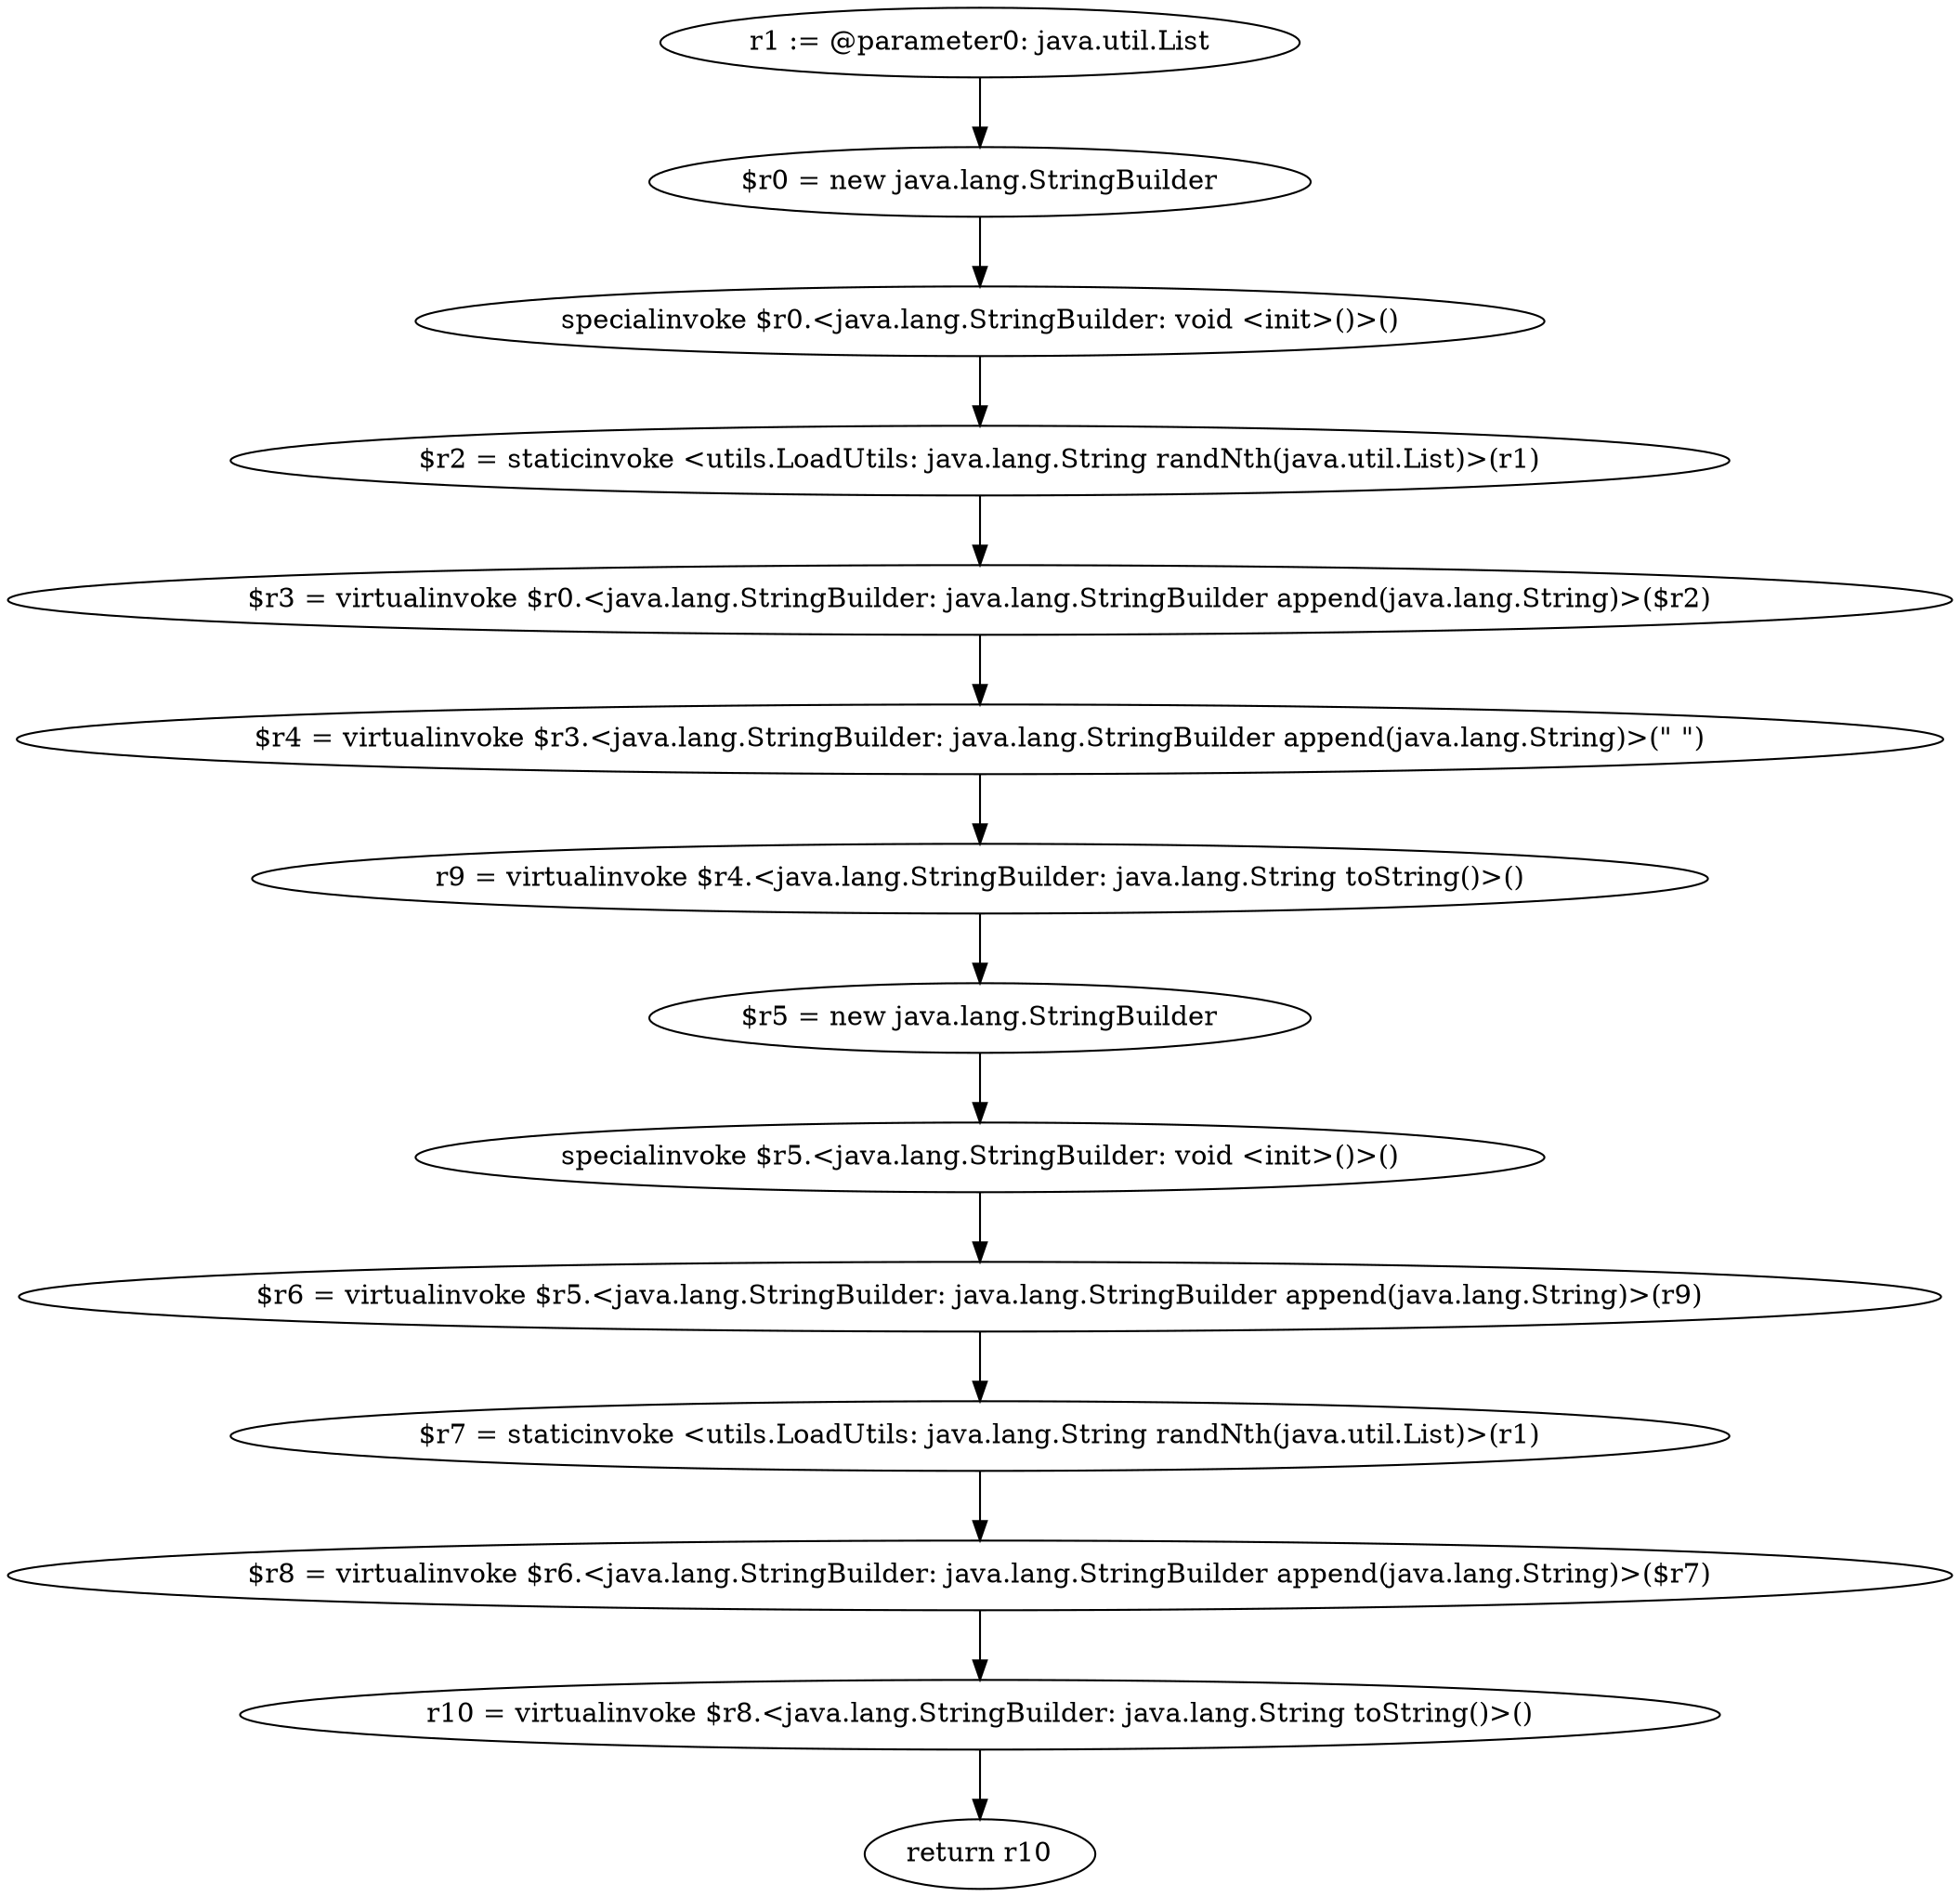 digraph "unitGraph" {
    "r1 := @parameter0: java.util.List"
    "$r0 = new java.lang.StringBuilder"
    "specialinvoke $r0.<java.lang.StringBuilder: void <init>()>()"
    "$r2 = staticinvoke <utils.LoadUtils: java.lang.String randNth(java.util.List)>(r1)"
    "$r3 = virtualinvoke $r0.<java.lang.StringBuilder: java.lang.StringBuilder append(java.lang.String)>($r2)"
    "$r4 = virtualinvoke $r3.<java.lang.StringBuilder: java.lang.StringBuilder append(java.lang.String)>(\" \")"
    "r9 = virtualinvoke $r4.<java.lang.StringBuilder: java.lang.String toString()>()"
    "$r5 = new java.lang.StringBuilder"
    "specialinvoke $r5.<java.lang.StringBuilder: void <init>()>()"
    "$r6 = virtualinvoke $r5.<java.lang.StringBuilder: java.lang.StringBuilder append(java.lang.String)>(r9)"
    "$r7 = staticinvoke <utils.LoadUtils: java.lang.String randNth(java.util.List)>(r1)"
    "$r8 = virtualinvoke $r6.<java.lang.StringBuilder: java.lang.StringBuilder append(java.lang.String)>($r7)"
    "r10 = virtualinvoke $r8.<java.lang.StringBuilder: java.lang.String toString()>()"
    "return r10"
    "r1 := @parameter0: java.util.List"->"$r0 = new java.lang.StringBuilder";
    "$r0 = new java.lang.StringBuilder"->"specialinvoke $r0.<java.lang.StringBuilder: void <init>()>()";
    "specialinvoke $r0.<java.lang.StringBuilder: void <init>()>()"->"$r2 = staticinvoke <utils.LoadUtils: java.lang.String randNth(java.util.List)>(r1)";
    "$r2 = staticinvoke <utils.LoadUtils: java.lang.String randNth(java.util.List)>(r1)"->"$r3 = virtualinvoke $r0.<java.lang.StringBuilder: java.lang.StringBuilder append(java.lang.String)>($r2)";
    "$r3 = virtualinvoke $r0.<java.lang.StringBuilder: java.lang.StringBuilder append(java.lang.String)>($r2)"->"$r4 = virtualinvoke $r3.<java.lang.StringBuilder: java.lang.StringBuilder append(java.lang.String)>(\" \")";
    "$r4 = virtualinvoke $r3.<java.lang.StringBuilder: java.lang.StringBuilder append(java.lang.String)>(\" \")"->"r9 = virtualinvoke $r4.<java.lang.StringBuilder: java.lang.String toString()>()";
    "r9 = virtualinvoke $r4.<java.lang.StringBuilder: java.lang.String toString()>()"->"$r5 = new java.lang.StringBuilder";
    "$r5 = new java.lang.StringBuilder"->"specialinvoke $r5.<java.lang.StringBuilder: void <init>()>()";
    "specialinvoke $r5.<java.lang.StringBuilder: void <init>()>()"->"$r6 = virtualinvoke $r5.<java.lang.StringBuilder: java.lang.StringBuilder append(java.lang.String)>(r9)";
    "$r6 = virtualinvoke $r5.<java.lang.StringBuilder: java.lang.StringBuilder append(java.lang.String)>(r9)"->"$r7 = staticinvoke <utils.LoadUtils: java.lang.String randNth(java.util.List)>(r1)";
    "$r7 = staticinvoke <utils.LoadUtils: java.lang.String randNth(java.util.List)>(r1)"->"$r8 = virtualinvoke $r6.<java.lang.StringBuilder: java.lang.StringBuilder append(java.lang.String)>($r7)";
    "$r8 = virtualinvoke $r6.<java.lang.StringBuilder: java.lang.StringBuilder append(java.lang.String)>($r7)"->"r10 = virtualinvoke $r8.<java.lang.StringBuilder: java.lang.String toString()>()";
    "r10 = virtualinvoke $r8.<java.lang.StringBuilder: java.lang.String toString()>()"->"return r10";
}
